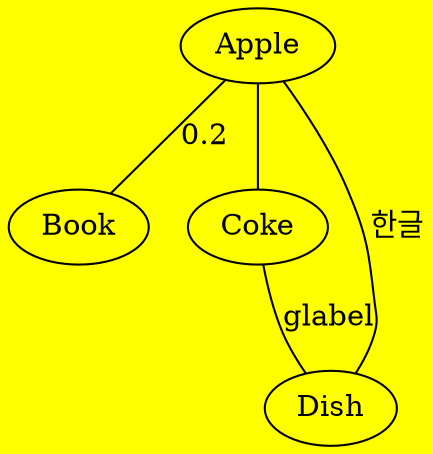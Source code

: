 graph {
	bgcolor=yellow
	Apple
	Book
	Coke
	Dish
	Apple -- Book [label=0.2]
	Apple -- Dish [label="한글" fontname="gulim.ttc"]
	Apple -- Coke
	Coke -- Dish [label=glabel]
}
